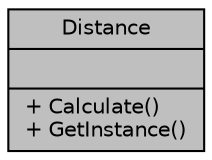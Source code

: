 digraph "Distance"
{
 // INTERACTIVE_SVG=YES
 // LATEX_PDF_SIZE
  edge [fontname="Helvetica",fontsize="10",labelfontname="Helvetica",labelfontsize="10"];
  node [fontname="Helvetica",fontsize="10",shape=record];
  Node1 [label="{Distance\n||+ Calculate()\l+ GetInstance()\l}",height=0.2,width=0.4,color="black", fillcolor="grey75", style="filled", fontcolor="black",tooltip=" "];
}

